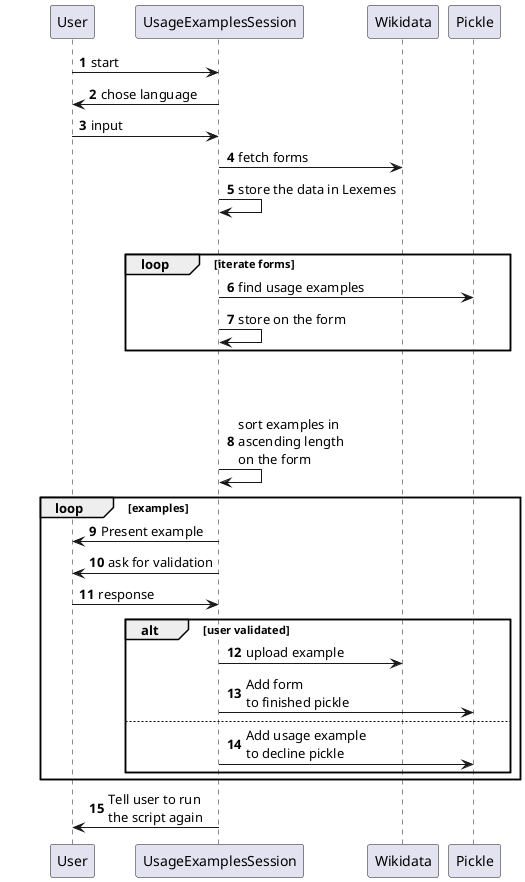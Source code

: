 @startuml
'https://plantuml.com/sequence-diagram

autonumber

User -> UsageExamplesSession: start
UsageExamplesSession -> User: chose language
User -> UsageExamplesSession: input
UsageExamplesSession -> Wikidata: fetch forms
UsageExamplesSession -> UsageExamplesSession: store the data in Lexemes

alt forms found
    loop iterate forms
        UsageExamplesSession -> Pickle:find usage examples
        UsageExamplesSession -> UsageExamplesSession: store on the form
    end

alt forms with usage examples found
    loop forms
        UsageExamplesSession -> UsageExamplesSession: sort examples in\nascending length\non the form
        loop examples
            UsageExamplesSession -> User: Present example
            UsageExamplesSession -> User: ask for validation
            User -> UsageExamplesSession: response
            alt user validated
                UsageExamplesSession -> Wikidata: upload example
                UsageExamplesSession -> Pickle: Add form\nto finished pickle
            else
                UsageExamplesSession -> Pickle: Add usage example\nto decline pickle
        end
    end
UsageExamplesSession -> User: Tell user to run\nthe script again
@enduml